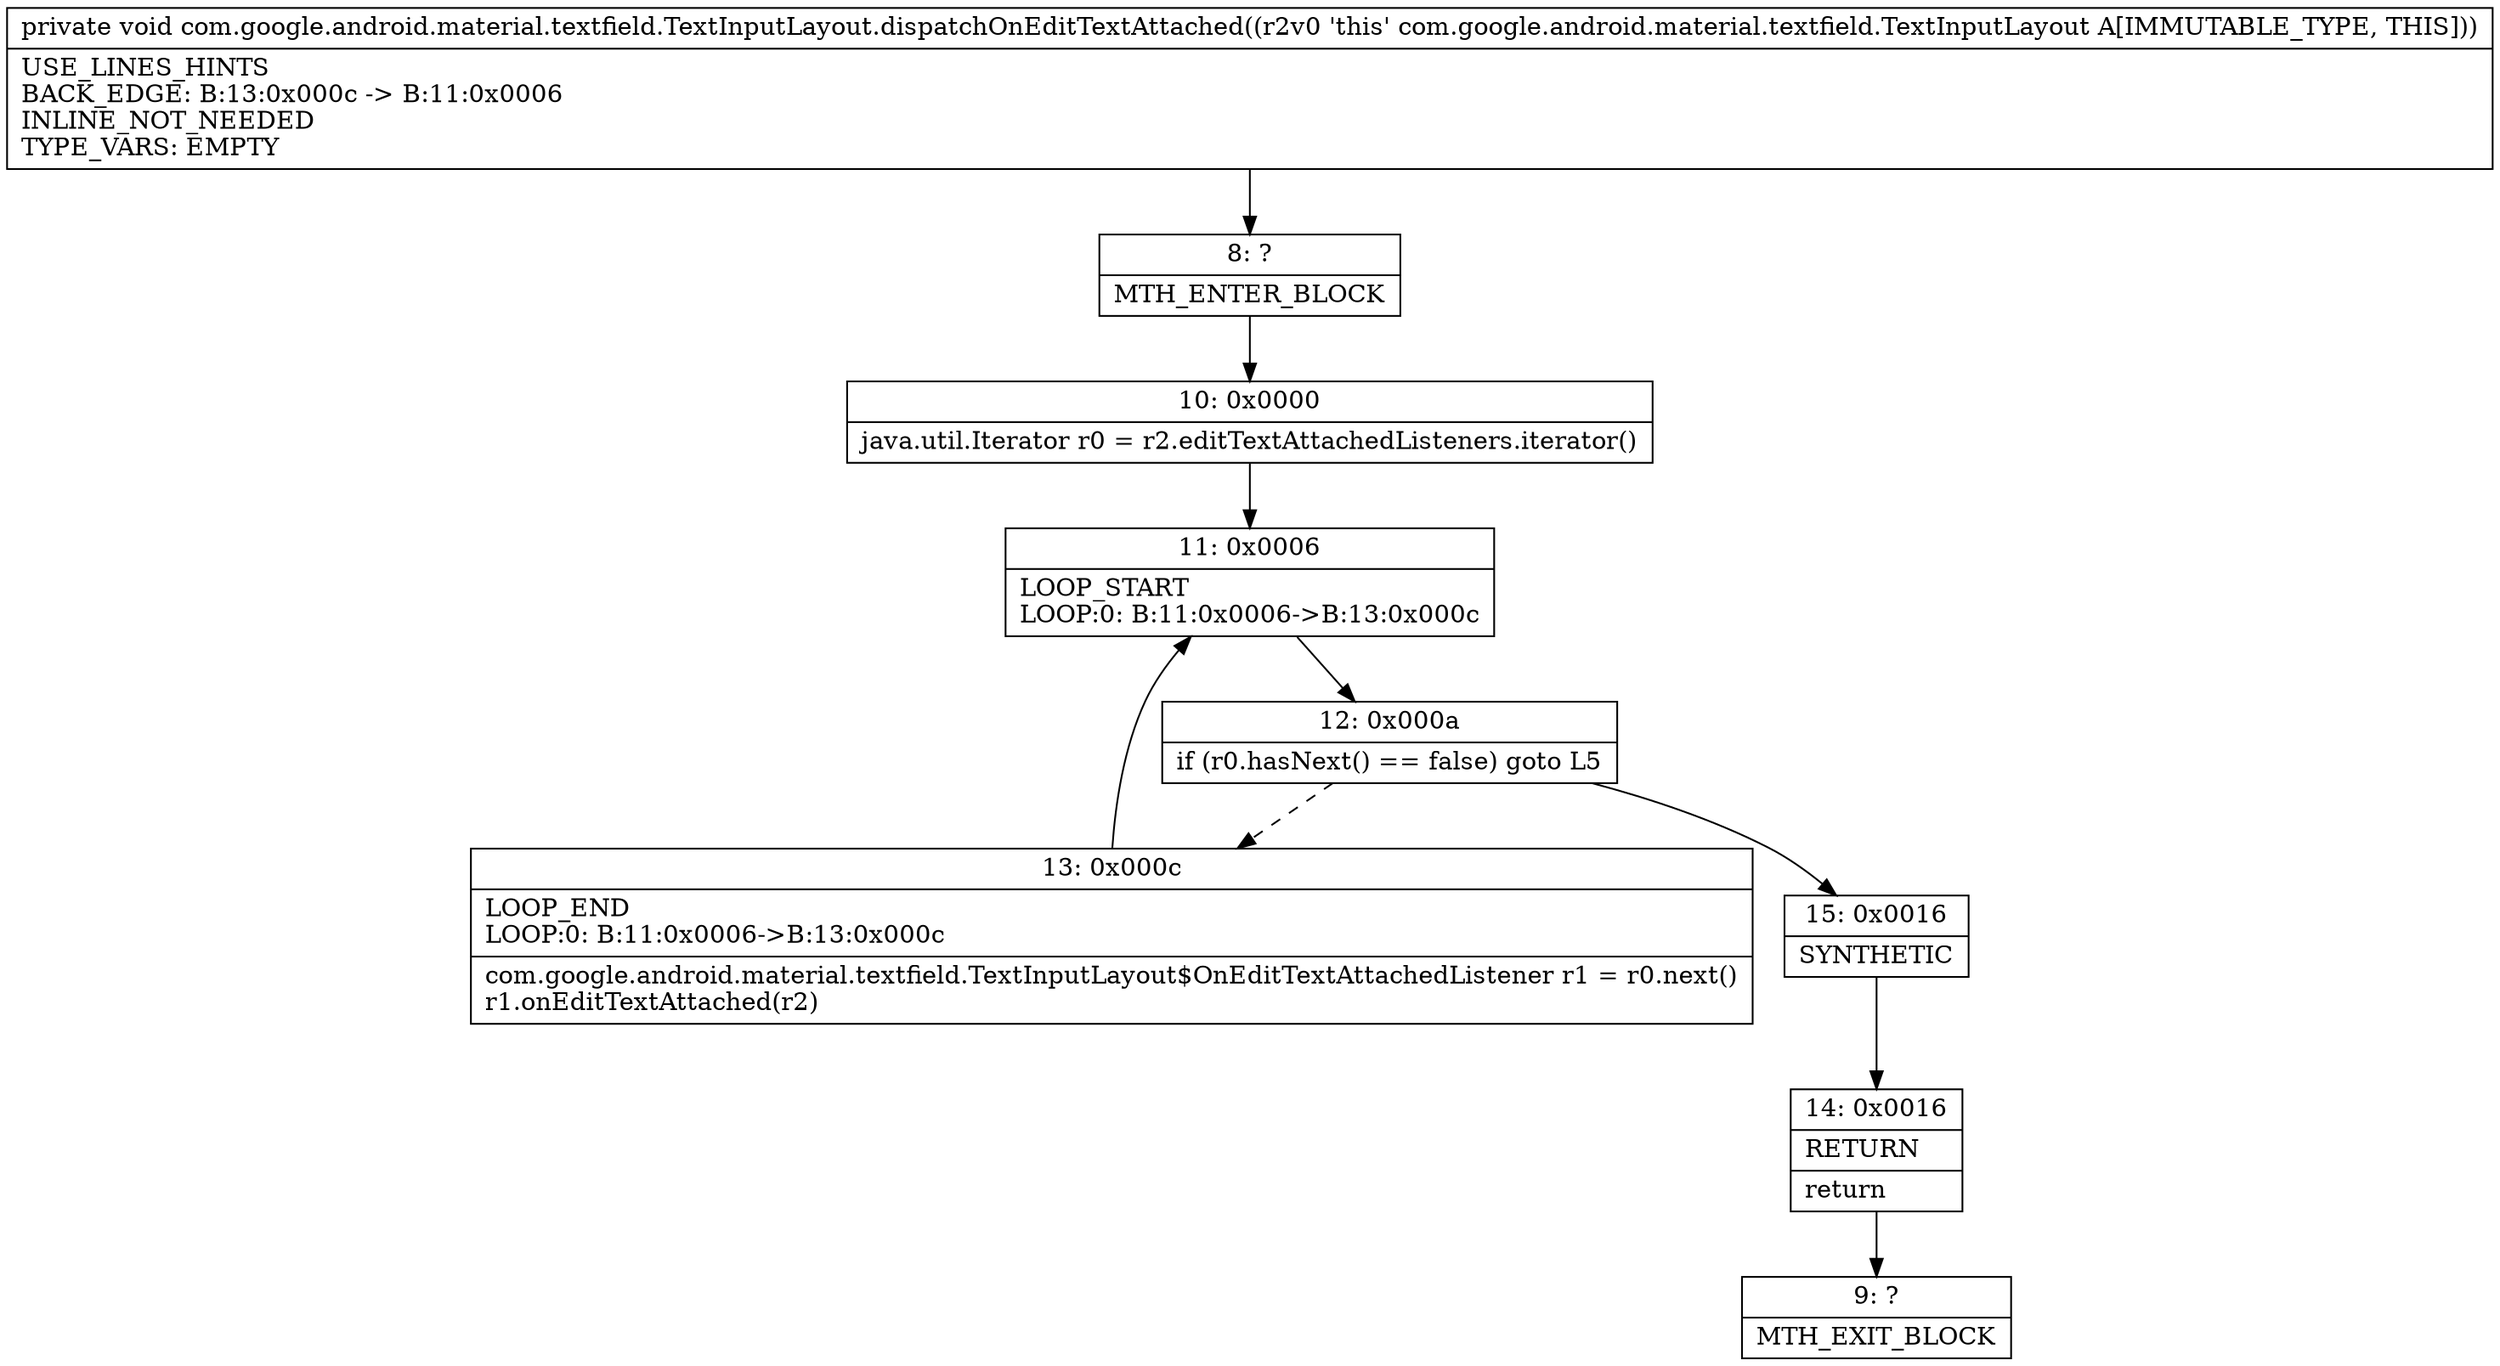 digraph "CFG forcom.google.android.material.textfield.TextInputLayout.dispatchOnEditTextAttached()V" {
Node_8 [shape=record,label="{8\:\ ?|MTH_ENTER_BLOCK\l}"];
Node_10 [shape=record,label="{10\:\ 0x0000|java.util.Iterator r0 = r2.editTextAttachedListeners.iterator()\l}"];
Node_11 [shape=record,label="{11\:\ 0x0006|LOOP_START\lLOOP:0: B:11:0x0006\-\>B:13:0x000c\l}"];
Node_12 [shape=record,label="{12\:\ 0x000a|if (r0.hasNext() == false) goto L5\l}"];
Node_13 [shape=record,label="{13\:\ 0x000c|LOOP_END\lLOOP:0: B:11:0x0006\-\>B:13:0x000c\l|com.google.android.material.textfield.TextInputLayout$OnEditTextAttachedListener r1 = r0.next()\lr1.onEditTextAttached(r2)\l}"];
Node_15 [shape=record,label="{15\:\ 0x0016|SYNTHETIC\l}"];
Node_14 [shape=record,label="{14\:\ 0x0016|RETURN\l|return\l}"];
Node_9 [shape=record,label="{9\:\ ?|MTH_EXIT_BLOCK\l}"];
MethodNode[shape=record,label="{private void com.google.android.material.textfield.TextInputLayout.dispatchOnEditTextAttached((r2v0 'this' com.google.android.material.textfield.TextInputLayout A[IMMUTABLE_TYPE, THIS]))  | USE_LINES_HINTS\lBACK_EDGE: B:13:0x000c \-\> B:11:0x0006\lINLINE_NOT_NEEDED\lTYPE_VARS: EMPTY\l}"];
MethodNode -> Node_8;Node_8 -> Node_10;
Node_10 -> Node_11;
Node_11 -> Node_12;
Node_12 -> Node_13[style=dashed];
Node_12 -> Node_15;
Node_13 -> Node_11;
Node_15 -> Node_14;
Node_14 -> Node_9;
}

